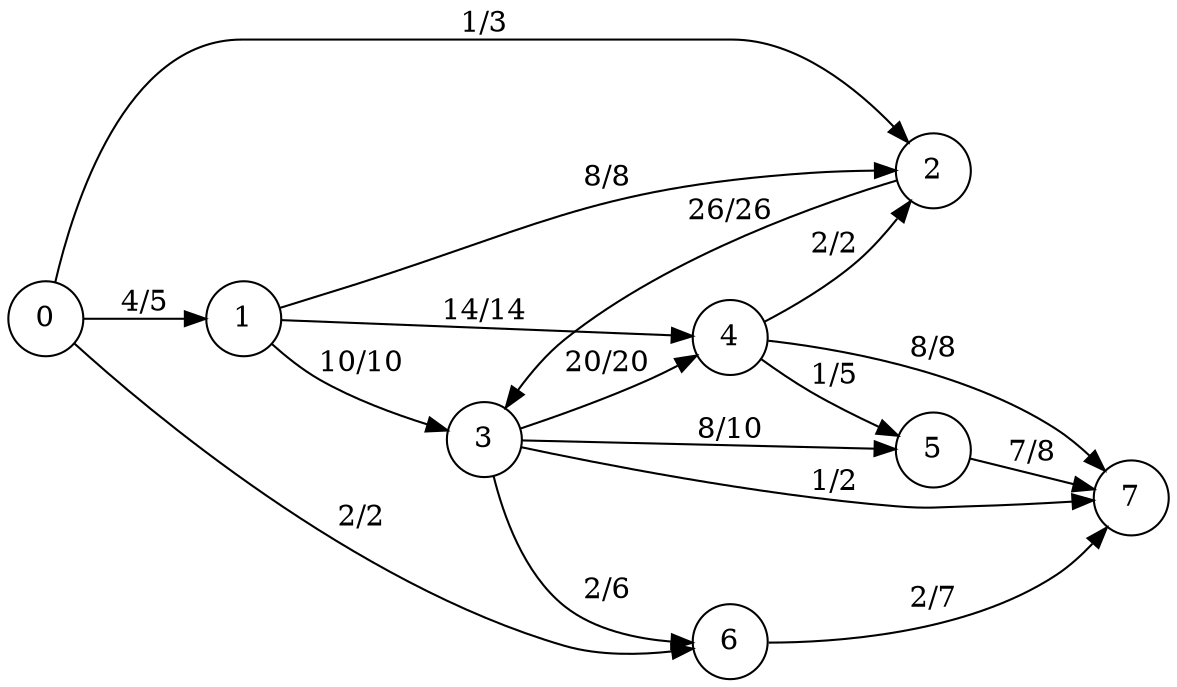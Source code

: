 digraph finite_state_machine {
	rankdir=LR;
	node [shape = circle];
	3 -> 6 [ label = "2/6" ];
	3 -> 7 [ label = "1/2" ];
	3 -> 4 [ label = "20/20" ];
	3 -> 5 [ label = "8/10" ];
	6 -> 7 [ label = "2/7" ];
	5 -> 7 [ label = "7/8" ];
	2 -> 3 [ label = "26/26" ];
	0 -> 6 [ label = "2/2" ];
	0 -> 2 [ label = "1/3" ];
	0 -> 1 [ label = "4/5" ];
	1 -> 2 [ label = "8/8" ];
	1 -> 3 [ label = "10/10" ];
	1 -> 4 [ label = "14/14" ];
	4 -> 2 [ label = "2/2" ];
	4 -> 5 [ label = "1/5" ];
	4 -> 7 [ label = "8/8" ];
}
